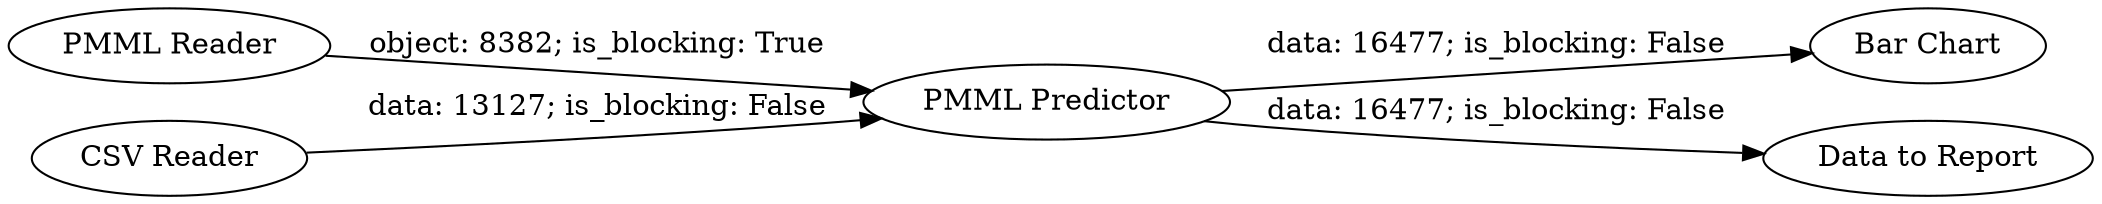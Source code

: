 digraph {
	"8623450510445516874_5" [label="Bar Chart"]
	"8623450510445516874_2" [label="PMML Reader"]
	"8623450510445516874_1" [label="CSV Reader"]
	"8623450510445516874_4" [label="Data to Report"]
	"8623450510445516874_3" [label="PMML Predictor"]
	"8623450510445516874_3" -> "8623450510445516874_5" [label="data: 16477; is_blocking: False"]
	"8623450510445516874_3" -> "8623450510445516874_4" [label="data: 16477; is_blocking: False"]
	"8623450510445516874_1" -> "8623450510445516874_3" [label="data: 13127; is_blocking: False"]
	"8623450510445516874_2" -> "8623450510445516874_3" [label="object: 8382; is_blocking: True"]
	rankdir=LR
}
